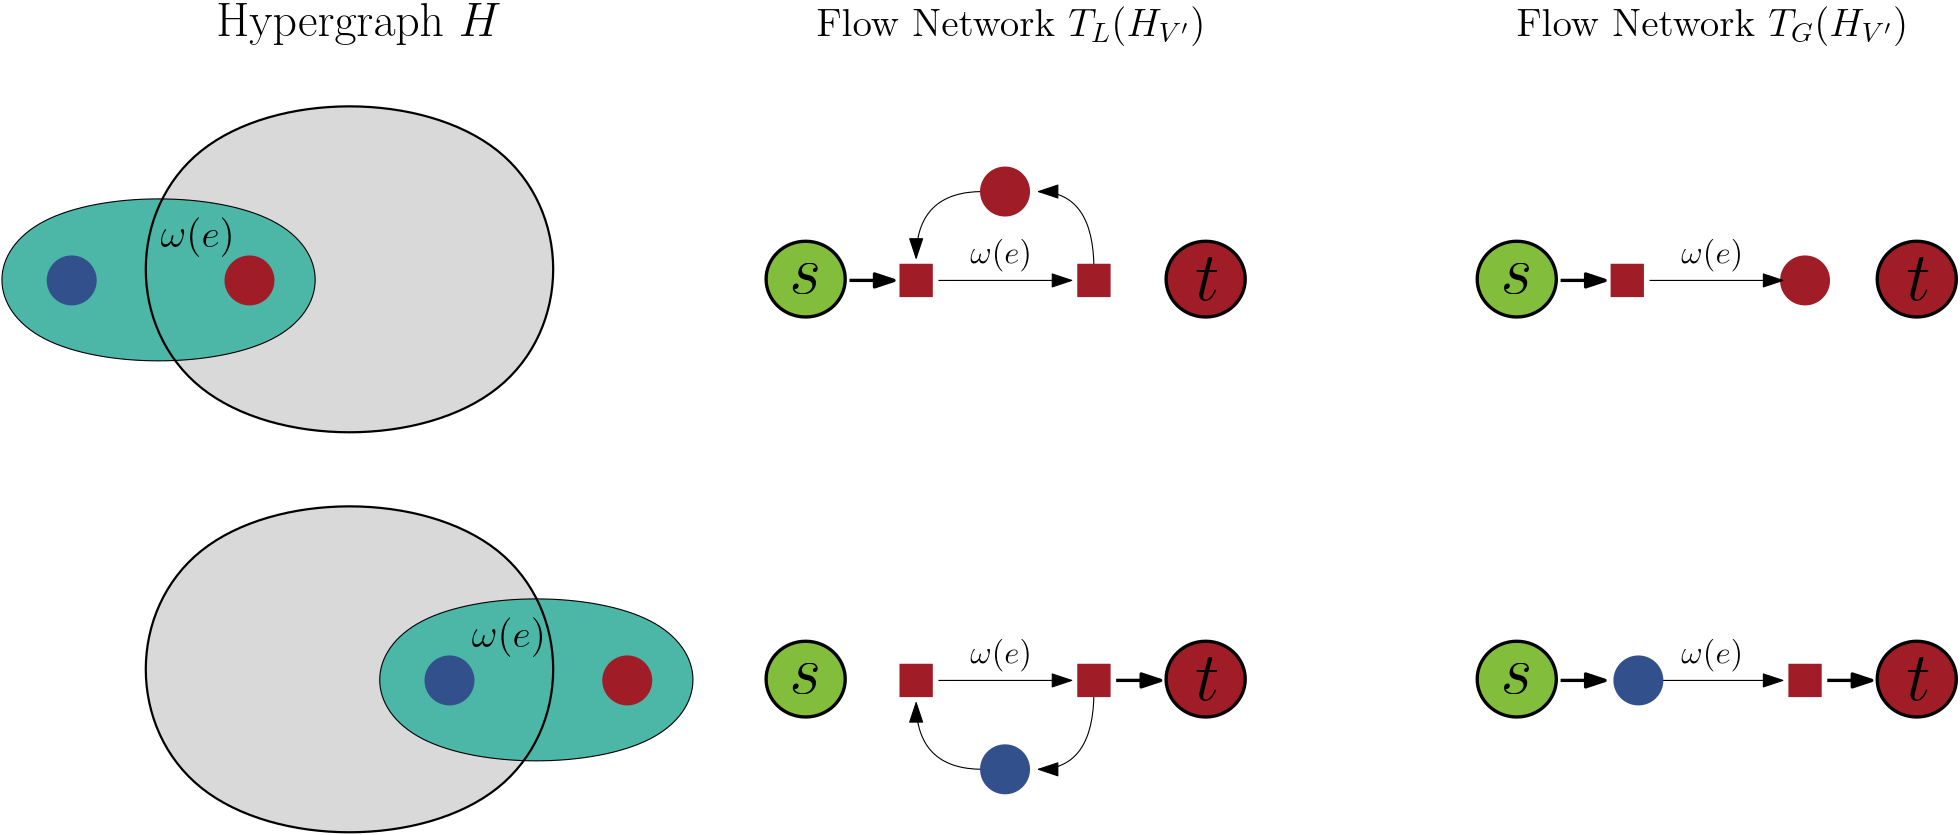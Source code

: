 <?xml version="1.0"?>
<!DOCTYPE ipe SYSTEM "ipe.dtd">
<ipe version="70107" creator="Ipe 7.1.10">
<info created="D:20171009143434" modified="D:20171130094213"/>
<ipestyle name="basic">
<symbol name="arrow/arc(spx)">
<path stroke="sym-stroke" fill="sym-stroke" pen="sym-pen">
0 0 m
-1 0.333 l
-1 -0.333 l
h
</path>
</symbol>
<symbol name="arrow/farc(spx)">
<path stroke="sym-stroke" fill="white" pen="sym-pen">
0 0 m
-1 0.333 l
-1 -0.333 l
h
</path>
</symbol>
<symbol name="arrow/ptarc(spx)">
<path stroke="sym-stroke" fill="sym-stroke" pen="sym-pen">
0 0 m
-1 0.333 l
-0.8 0 l
-1 -0.333 l
h
</path>
</symbol>
<symbol name="arrow/fptarc(spx)">
<path stroke="sym-stroke" fill="white" pen="sym-pen">
0 0 m
-1 0.333 l
-0.8 0 l
-1 -0.333 l
h
</path>
</symbol>
<symbol name="mark/circle(sx)" transformations="translations">
<path fill="sym-stroke">
0.6 0 0 0.6 0 0 e
0.4 0 0 0.4 0 0 e
</path>
</symbol>
<symbol name="mark/disk(sx)" transformations="translations">
<path fill="sym-stroke">
0.6 0 0 0.6 0 0 e
</path>
</symbol>
<symbol name="mark/fdisk(sfx)" transformations="translations">
<group>
<path fill="sym-fill">
0.5 0 0 0.5 0 0 e
</path>
<path fill="sym-stroke" fillrule="eofill">
0.6 0 0 0.6 0 0 e
0.4 0 0 0.4 0 0 e
</path>
</group>
</symbol>
<symbol name="mark/box(sx)" transformations="translations">
<path fill="sym-stroke" fillrule="eofill">
-0.6 -0.6 m
0.6 -0.6 l
0.6 0.6 l
-0.6 0.6 l
h
-0.4 -0.4 m
0.4 -0.4 l
0.4 0.4 l
-0.4 0.4 l
h
</path>
</symbol>
<symbol name="mark/square(sx)" transformations="translations">
<path fill="sym-stroke">
-0.6 -0.6 m
0.6 -0.6 l
0.6 0.6 l
-0.6 0.6 l
h
</path>
</symbol>
<symbol name="mark/fsquare(sfx)" transformations="translations">
<group>
<path fill="sym-fill">
-0.5 -0.5 m
0.5 -0.5 l
0.5 0.5 l
-0.5 0.5 l
h
</path>
<path fill="sym-stroke" fillrule="eofill">
-0.6 -0.6 m
0.6 -0.6 l
0.6 0.6 l
-0.6 0.6 l
h
-0.4 -0.4 m
0.4 -0.4 l
0.4 0.4 l
-0.4 0.4 l
h
</path>
</group>
</symbol>
<symbol name="mark/cross(sx)" transformations="translations">
<group>
<path fill="sym-stroke">
-0.43 -0.57 m
0.57 0.43 l
0.43 0.57 l
-0.57 -0.43 l
h
</path>
<path fill="sym-stroke">
-0.43 0.57 m
0.57 -0.43 l
0.43 -0.57 l
-0.57 0.43 l
h
</path>
</group>
</symbol>
<symbol name="arrow/fnormal(spx)">
<path stroke="sym-stroke" fill="white" pen="sym-pen">
0 0 m
-1 0.333 l
-1 -0.333 l
h
</path>
</symbol>
<symbol name="arrow/pointed(spx)">
<path stroke="sym-stroke" fill="sym-stroke" pen="sym-pen">
0 0 m
-1 0.333 l
-0.8 0 l
-1 -0.333 l
h
</path>
</symbol>
<symbol name="arrow/fpointed(spx)">
<path stroke="sym-stroke" fill="white" pen="sym-pen">
0 0 m
-1 0.333 l
-0.8 0 l
-1 -0.333 l
h
</path>
</symbol>
<symbol name="arrow/linear(spx)">
<path stroke="sym-stroke" pen="sym-pen">
-1 0.333 m
0 0 l
-1 -0.333 l
</path>
</symbol>
<symbol name="arrow/fdouble(spx)">
<path stroke="sym-stroke" fill="white" pen="sym-pen">
0 0 m
-1 0.333 l
-1 -0.333 l
h
-1 0 m
-2 0.333 l
-2 -0.333 l
h
</path>
</symbol>
<symbol name="arrow/double(spx)">
<path stroke="sym-stroke" fill="sym-stroke" pen="sym-pen">
0 0 m
-1 0.333 l
-1 -0.333 l
h
-1 0 m
-2 0.333 l
-2 -0.333 l
h
</path>
</symbol>
<pen name="heavier" value="0.8"/>
<pen name="fat" value="1.2"/>
<pen name="ultrafat" value="2"/>
<symbolsize name="large" value="5"/>
<symbolsize name="small" value="2"/>
<symbolsize name="tiny" value="1.1"/>
<arrowsize name="large" value="10"/>
<arrowsize name="small" value="5"/>
<arrowsize name="tiny" value="3"/>
<color name="red" value="1 0 0"/>
<color name="green" value="0 1 0"/>
<color name="blue" value="0 0 1"/>
<color name="yellow" value="1 1 0"/>
<color name="orange" value="1 0.647 0"/>
<color name="gold" value="1 0.843 0"/>
<color name="purple" value="0.627 0.125 0.941"/>
<color name="gray" value="0.745"/>
<color name="brown" value="0.647 0.165 0.165"/>
<color name="navy" value="0 0 0.502"/>
<color name="pink" value="1 0.753 0.796"/>
<color name="seagreen" value="0.18 0.545 0.341"/>
<color name="turquoise" value="0.251 0.878 0.816"/>
<color name="violet" value="0.933 0.51 0.933"/>
<color name="darkblue" value="0 0 0.545"/>
<color name="darkcyan" value="0 0.545 0.545"/>
<color name="darkgray" value="0.663"/>
<color name="darkgreen" value="0 0.392 0"/>
<color name="darkmagenta" value="0.545 0 0.545"/>
<color name="darkorange" value="1 0.549 0"/>
<color name="darkred" value="0.545 0 0"/>
<color name="lightblue" value="0.678 0.847 0.902"/>
<color name="lightcyan" value="0.878 1 1"/>
<color name="lightgray" value="0.827"/>
<color name="lightgreen" value="0.565 0.933 0.565"/>
<color name="lightyellow" value="1 1 0.878"/>
<dashstyle name="dashed" value="[4] 0"/>
<dashstyle name="dotted" value="[1 3] 0"/>
<dashstyle name="dash dotted" value="[4 2 1 2] 0"/>
<dashstyle name="dash dot dotted" value="[4 2 1 2 1 2] 0"/>
<textsize name="large" value="\large"/>
<textsize name="Large" value="\Large"/>
<textsize name="LARGE" value="\LARGE"/>
<textsize name="huge" value="\huge"/>
<textsize name="Huge" value="\Huge"/>
<textsize name="small" value="\small"/>
<textsize name="footnote" value="\footnotesize"/>
<textsize name="tiny" value="\tiny"/>
<textstyle name="center" begin="\begin{center}" end="\end{center}"/>
<textstyle name="itemize" begin="\begin{itemize}" end="\end{itemize}"/>
<textstyle name="item" begin="\begin{itemize}\item{}" end="\end{itemize}"/>
<gridsize name="4 pts" value="4"/>
<gridsize name="8 pts (~3 mm)" value="8"/>
<gridsize name="16 pts (~6 mm)" value="16"/>
<gridsize name="32 pts (~12 mm)" value="32"/>
<gridsize name="10 pts (~3.5 mm)" value="10"/>
<gridsize name="20 pts (~7 mm)" value="20"/>
<gridsize name="14 pts (~5 mm)" value="14"/>
<gridsize name="28 pts (~10 mm)" value="28"/>
<gridsize name="56 pts (~20 mm)" value="56"/>
<anglesize name="90 deg" value="90"/>
<anglesize name="60 deg" value="60"/>
<anglesize name="45 deg" value="45"/>
<anglesize name="30 deg" value="30"/>
<anglesize name="22.5 deg" value="22.5"/>
<opacity name="10%" value="0.1"/>
<opacity name="30%" value="0.3"/>
<opacity name="50%" value="0.5"/>
<opacity name="75%" value="0.75"/>
<tiling name="falling" angle="-60" step="4" width="1"/>
<tiling name="rising" angle="30" step="4" width="1"/>
</ipestyle>
<ipestyle name="kitcolors">
<color name="KITwhite" value="1"/>
<color name="KITblack" value="0"/>
<color name="KITblack70" value="0.3"/>
<color name="KITblack50" value="0.5"/>
<color name="KITblack30" value="0.7"/>
<color name="KITblack15" value="0.85"/>
<color name="KITgreen" value="0 0.588 0.509"/>
<color name="KITgreen70" value="0.3 0.711 0.656"/>
<color name="KITgreen50" value="0.5 0.794 0.754"/>
<color name="KITgreen30" value="0.7 0.876 0.852"/>
<color name="KITgreen15" value="0.85 0.938 0.926"/>
<color name="KITblue" value="0.274 0.392 0.666"/>
<color name="KITblue70" value="0.492 0.574 0.766"/>
<color name="KITblue50" value="0.637 0.696 0.833"/>
<color name="KITblue30" value="0.782 0.817 0.9"/>
<color name="KITblue15" value="0.891 0.908 0.95"/>
<color name="KITred" value="0.627 0.117 0.156"/>
<color name="KITred70" value="0.739 0.382 0.409"/>
<color name="KITred50" value="0.813 0.558 0.578"/>
<color name="KITred30" value="0.888 0.735 0.747"/>
<color name="KITred15" value="0.944 0.867 0.873"/>
<color name="KITpalegreen" value="0.509 0.745 0.235"/>
<color name="KITpalegreen70" value="0.656 0.821 0.464"/>
<color name="KITpalegreen50" value="0.754 0.872 0.617"/>
<color name="KITpalegreen30" value="0.852 0.923 0.77"/>
<color name="KITpalegreen15" value="0.926 0.961 0.885"/>
<color name="KITyellow" value="0.98 0.901 0.078"/>
<color name="KITyellow70" value="0.986 0.931 0.354"/>
<color name="KITyellow50" value="0.99 0.95 0.539"/>
<color name="KITyellow30" value="0.994 0.97 0.723"/>
<color name="KITyellow15" value="0.997 0.985 0.861"/>
<color name="KITorange" value="0.862 0.627 0.117"/>
<color name="KITorange70" value="0.903 0.739 0.382"/>
<color name="KITorange50" value="0.931 0.813 0.558"/>
<color name="KITorange30" value="0.958 0.888 0.735"/>
<color name="KITorange15" value="0.979 0.944 0.867"/>
<color name="KITbrown" value="0.627 0.509 0.196"/>
<color name="KITbrown70" value="0.739 0.656 0.437"/>
<color name="KITbrown50" value="0.813 0.754 0.598"/>
<color name="KITbrown30" value="0.888 0.852 0.758"/>
<color name="KITbrown15" value="0.944 0.926 0.879"/>
<color name="KITlilac" value="0.627 0 0.47"/>
<color name="KITlilac70" value="0.739 0.3 0.629"/>
<color name="KITlilac50" value="0.813 0.5 0.735"/>
<color name="KITlilac30" value="0.888 0.7 0.841"/>
<color name="KITlilac15" value="0.944 0.85 0.92"/>
<color name="KITcyanblue" value="0.313 0.666 0.901"/>
<color name="KITcyanblue70" value="0.519 0.766 0.931"/>
<color name="KITcyanblue50" value="0.656 0.833 0.95"/>
<color name="KITcyanblue30" value="0.794 0.9 0.97"/>
<color name="KITcyanblue15" value="0.897 0.95 0.985"/>
<color name="KITseablue" value="0.196 0.313 0.549"/>
<color name="KITseablue70" value="0.437 0.519 0.684"/>
<color name="KITseablue50" value="0.598 0.656 0.774"/>
<color name="KITseablue30" value="0.758 0.794 0.864"/>
<color name="KITseablue15" value="0.879 0.897 0.932"/>
</ipestyle>
<ipestyle name="bigpaper">
<layout paper="10000 6000" origin="0 0" frame="10000 6000"/>
<titlestyle pos="10 10" size="LARGE" color="title"  valign="baseline"/>
</ipestyle>
<ipestyle name="transparency">
<opacity name="10%" value="0.1"/>
<opacity name="50%" value="0.5"/>
<opacity name="75%" value="0.75"/>
<opacity name="25%" value="0.25"/>
</ipestyle>
<page>
<layer name="alpha"/>
<view layers="alpha" active="alpha"/>
<text layer="alpha" matrix="1 0 0 1 -4 -440" transformations="translations" pos="480 1696" stroke="KITblack" type="label" width="102.588" height="11.954" depth="3.35" valign="baseline" size="LARGE">Hypergraph $H$</text>
<text matrix="1 0 0 1 212 -440" transformations="translations" pos="480 1696" stroke="KITblack" type="label" width="140.108" height="10.756" depth="3.59" valign="baseline" size="Large">Flow Network $T_L(H_{V&apos;})$</text>
<text matrix="1 0 0 1 464 -440" transformations="translations" pos="480 1696" stroke="KITblack" type="label" width="141.161" height="10.756" depth="3.59" valign="baseline" size="Large">Flow Network $T_G(H_{V&apos;})$</text>
<path matrix="1 0 0 1 -100 -332" fill="KITblack15">
544 1568
704 1568
704 1440
544 1440 u
</path>
<path matrix="0.38442 0 0 0.993781 252.292 -135.642" stroke="0" fill="KITgreen70">
368 1344
688 1344
688 1280
368 1280 u
</path>
<path matrix="1 0 0 1 -100 -332" stroke="0" pen="heavier">
544 1568
704 1568
704 1440
544 1440 u
</path>
<use matrix="1 0 0 1 -72 -336" name="mark/disk(sx)" pos="496 1504" size="15" stroke="KITseablue"/>
<use matrix="1 0 0 1 -8 -336" name="mark/disk(sx)" pos="496 1504" size="15" stroke="KITred"/>
<use matrix="1 0 0 1 232 -336" name="mark/square(sx)" pos="496 1504" size="10" stroke="KITred"/>
<path matrix="1 0 0 1 176 -272" stroke="KITblack" rarrow="normal/normal">
552 1448 m
552 1472
576 1472 c
</path>
<path matrix="1 0 0 1 176 -272" stroke="KITblack" arrow="normal/normal">
616 1444 m
616 1472
596 1472 c
</path>
<use matrix="1 0 0 1 264 -304" name="mark/disk(sx)" pos="496 1504" size="15" stroke="KITred"/>
<path matrix="1.59247 0 0 1.52408 -1104.22 -1001.82" stroke="KITblack" fill="KITred" pen="fat">
8.94427 0 0 8.94427 1216 1424 e
</path>
<text matrix="1 0 0 1 -383.589 -555.084" transformations="translations" pos="1212 1716" stroke="KITblack" type="label" width="8.764" height="15.246" depth="0" valign="baseline" size="Huge">$t$</text>
<path matrix="1.59247 0 0 1.52408 -1248.22 -1001.82" stroke="KITblack" fill="KITpalegreen" pen="fat">
8.94427 0 0 8.94427 1216 1424 e
</path>
<text matrix="1 0 0 1 -529.661 -552.694" transformations="translations" pos="1212 1716" stroke="KITblack" type="label" width="11.432" height="10.672" depth="0" valign="baseline" size="Huge">$s$</text>
<use matrix="1 0 0 1 296 -336" name="mark/square(sx)" pos="496 1504" size="10" stroke="KITred"/>
<path matrix="1 0 0 1 -32 -400" stroke="black" rarrow="normal/normal">
816 1568 m
768 1568 l
</path>
<text matrix="1 0 0 1 136 -224" transformations="translations" pos="320 1404" stroke="black" type="label" width="26.698" height="10.756" depth="3.59" valign="baseline" size="Large">$\omega(e)$</text>
<text matrix="1 0 0 1 427.456 -229.941" transformations="translations" pos="320 1404" stroke="black" type="label" width="22.248" height="8.965" depth="2.99" valign="baseline" size="large">$\omega(e)$</text>
<use matrix="1 0 0 1 552 -336" name="mark/disk(sx)" pos="496 1504" size="15" stroke="KITred"/>
<path matrix="1.59247 0 0 1.52408 -848.22 -1001.82" stroke="KITblack" fill="KITred" pen="fat">
8.94427 0 0 8.94427 1216 1424 e
</path>
<text matrix="1 0 0 1 -127.589 -555.084" transformations="translations" pos="1212 1716" stroke="KITblack" type="label" width="8.764" height="15.246" depth="0" valign="baseline" size="Huge">$t$</text>
<path matrix="1.59247 0 0 1.52408 -992.22 -1001.82" stroke="KITblack" fill="KITpalegreen" pen="fat">
8.94427 0 0 8.94427 1216 1424 e
</path>
<text matrix="1 0 0 1 -273.661 -552.694" transformations="translations" pos="1212 1716" stroke="KITblack" type="label" width="11.432" height="10.672" depth="0" valign="baseline" size="Huge">$s$</text>
<text matrix="1 0 0 1 683.456 -229.941" transformations="translations" pos="320 1404" stroke="black" type="label" width="22.248" height="8.965" depth="2.99" valign="baseline" size="large">$\omega(e)$</text>
<path matrix="1 0 0 1 -32 128" stroke="KITblack" pen="fat" rarrow="normal/normal">
752 1040 m
736 1040 l
</path>
<use matrix="1 0 0 1 488 -336" name="mark/square(sx)" pos="496 1504" size="10" stroke="KITred"/>
<path matrix="1 0 0 1 224 128" stroke="KITblack" pen="fat" rarrow="normal/normal">
752 1040 m
736 1040 l
</path>
<path matrix="1 0 0 1 224 -400" stroke="black" rarrow="normal/normal">
816 1568 m
768 1568 l
</path>
<path matrix="1 0 0 1 -100 -476" fill="KITblack15">
544 1568
704 1568
704 1440
544 1440 u
</path>
<path matrix="0.38442 0 0 0.993781 388.292 -279.642" stroke="0" fill="KITgreen70">
368 1344
688 1344
688 1280
368 1280 u
</path>
<path matrix="1 0 0 1 -100 -476" stroke="0" pen="heavier">
544 1568
704 1568
704 1440
544 1440 u
</path>
<use matrix="1 0 0 1 64 -480" name="mark/disk(sx)" pos="496 1504" size="15" stroke="KITseablue"/>
<use matrix="1 0 0 1 128 -480" name="mark/disk(sx)" pos="496 1504" size="15" stroke="KITred"/>
<use matrix="1 0 0 1 232 -480" name="mark/square(sx)" pos="496 1504" size="10" stroke="KITred"/>
<path matrix="1 0 0 1 176 -416" stroke="KITblack" arrow="normal/normal">
576 1408 m
552 1408
552 1432 c
</path>
<path matrix="1 0 0 1 176 -416" stroke="KITblack" arrow="normal/normal">
616 1436 m
616 1408
596 1408 c
</path>
<use matrix="1 0 0 1 264 -512" name="mark/disk(sx)" pos="496 1504" size="15" stroke="KITseablue"/>
<path matrix="1.59247 0 0 1.52408 -1104.22 -1145.82" stroke="KITblack" fill="KITred" pen="fat">
8.94427 0 0 8.94427 1216 1424 e
</path>
<text matrix="1 0 0 1 -383.589 -699.084" transformations="translations" pos="1212 1716" stroke="KITblack" type="label" width="8.764" height="15.246" depth="0" valign="baseline" size="Huge">$t$</text>
<path matrix="1.59247 0 0 1.52408 -1248.22 -1145.82" stroke="KITblack" fill="KITpalegreen" pen="fat">
8.94427 0 0 8.94427 1216 1424 e
</path>
<text matrix="1 0 0 1 -529.661 -696.694" transformations="translations" pos="1212 1716" stroke="KITblack" type="label" width="11.432" height="10.672" depth="0" valign="baseline" size="Huge">$s$</text>
<use matrix="1 0 0 1 296 -480" name="mark/square(sx)" pos="496 1504" size="10" stroke="KITred"/>
<path matrix="1 0 0 1 -32 -544" stroke="black" rarrow="normal/normal">
816 1568 m
768 1568 l
</path>
<text matrix="1 0 0 1 248 -368" transformations="translations" pos="320 1404" stroke="black" type="label" width="26.698" height="10.756" depth="3.59" valign="baseline" size="Large">$\omega(e)$</text>
<text matrix="1 0 0 1 427.456 -373.941" transformations="translations" pos="320 1404" stroke="black" type="label" width="22.248" height="8.965" depth="2.99" valign="baseline" size="large">$\omega(e)$</text>
<path matrix="1.59247 0 0 1.52408 -848.22 -1145.82" stroke="KITblack" fill="KITred" pen="fat">
8.94427 0 0 8.94427 1216 1424 e
</path>
<text matrix="1 0 0 1 -127.589 -699.084" transformations="translations" pos="1212 1716" stroke="KITblack" type="label" width="8.764" height="15.246" depth="0" valign="baseline" size="Huge">$t$</text>
<path matrix="1.59247 0 0 1.52408 -992.22 -1145.82" stroke="KITblack" fill="KITpalegreen" pen="fat">
8.94427 0 0 8.94427 1216 1424 e
</path>
<text matrix="1 0 0 1 -273.661 -696.694" transformations="translations" pos="1212 1716" stroke="KITblack" type="label" width="11.432" height="10.672" depth="0" valign="baseline" size="Huge">$s$</text>
<text matrix="1 0 0 1 683.456 -373.941" transformations="translations" pos="320 1404" stroke="black" type="label" width="22.248" height="8.965" depth="2.99" valign="baseline" size="large">$\omega(e)$</text>
<use matrix="1 0 0 1 552 -480" name="mark/square(sx)" pos="496 1504" size="10" stroke="KITred"/>
<path matrix="1 0 0 1 224 -16" stroke="KITblack" pen="fat" rarrow="normal/normal">
752 1040 m
736 1040 l
</path>
<path matrix="1 0 0 1 224 -544" stroke="black" rarrow="normal/normal">
816 1568 m
768 1568 l
</path>
<path matrix="1 0 0 1 64 -16" stroke="KITblack" pen="fat" rarrow="normal/normal">
752 1040 m
736 1040 l
</path>
<use matrix="1 0 0 1 492 -480" name="mark/disk(sx)" pos="496 1504" size="15" stroke="KITseablue"/>
<path matrix="1 0 0 1 320 -16" stroke="KITblack" pen="fat" rarrow="normal/normal">
752 1040 m
736 1040 l
</path>
</page>
</ipe>
